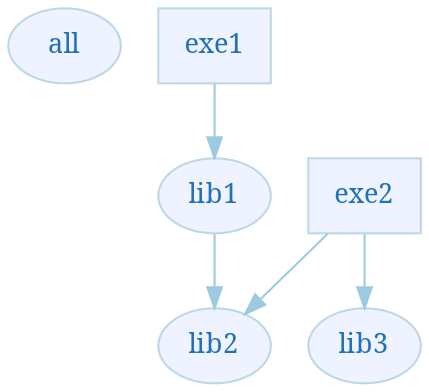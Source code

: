 digraph G {
    fontname="sans-serif";
    penwidth="0.1";
    edge [comment="Wildcard edge", 
          fontname="sans-serif", 
          fontsize=10, 
          colorscheme="blues3", 
          color=2, 
          fontcolor=3];
    node [fontname="serif", 
          fontsize=13, 
          fillcolor="1", 
          colorscheme="blues4", 
          color="2", 
          fontcolor="4", 
          style="filled"];
    subgraph "contents" {
        rankdir="LR";
        style="solid";
        margin="0.5";
        edge [comment="subgraph edge wildcard"];
        node [comment="subgraph node wildcard"];
        "all" [URL="all.svg"];
    }
    "lib1" [URL="lib1-uses.svg"];
    "lib2" [URL="lib2-uses.svg"];
    "lib3" [URL="lib3-uses.svg"];
    "lib1" -> "lib2";
    "exe1" [shape="box" URL="exe1-uses.svg"];
    "exe2" [shape="box" URL="exe2-uses.svg"];
    "exe1" -> "lib1";
    "exe2" -> "lib2";
    "exe2" -> "lib3";
}
